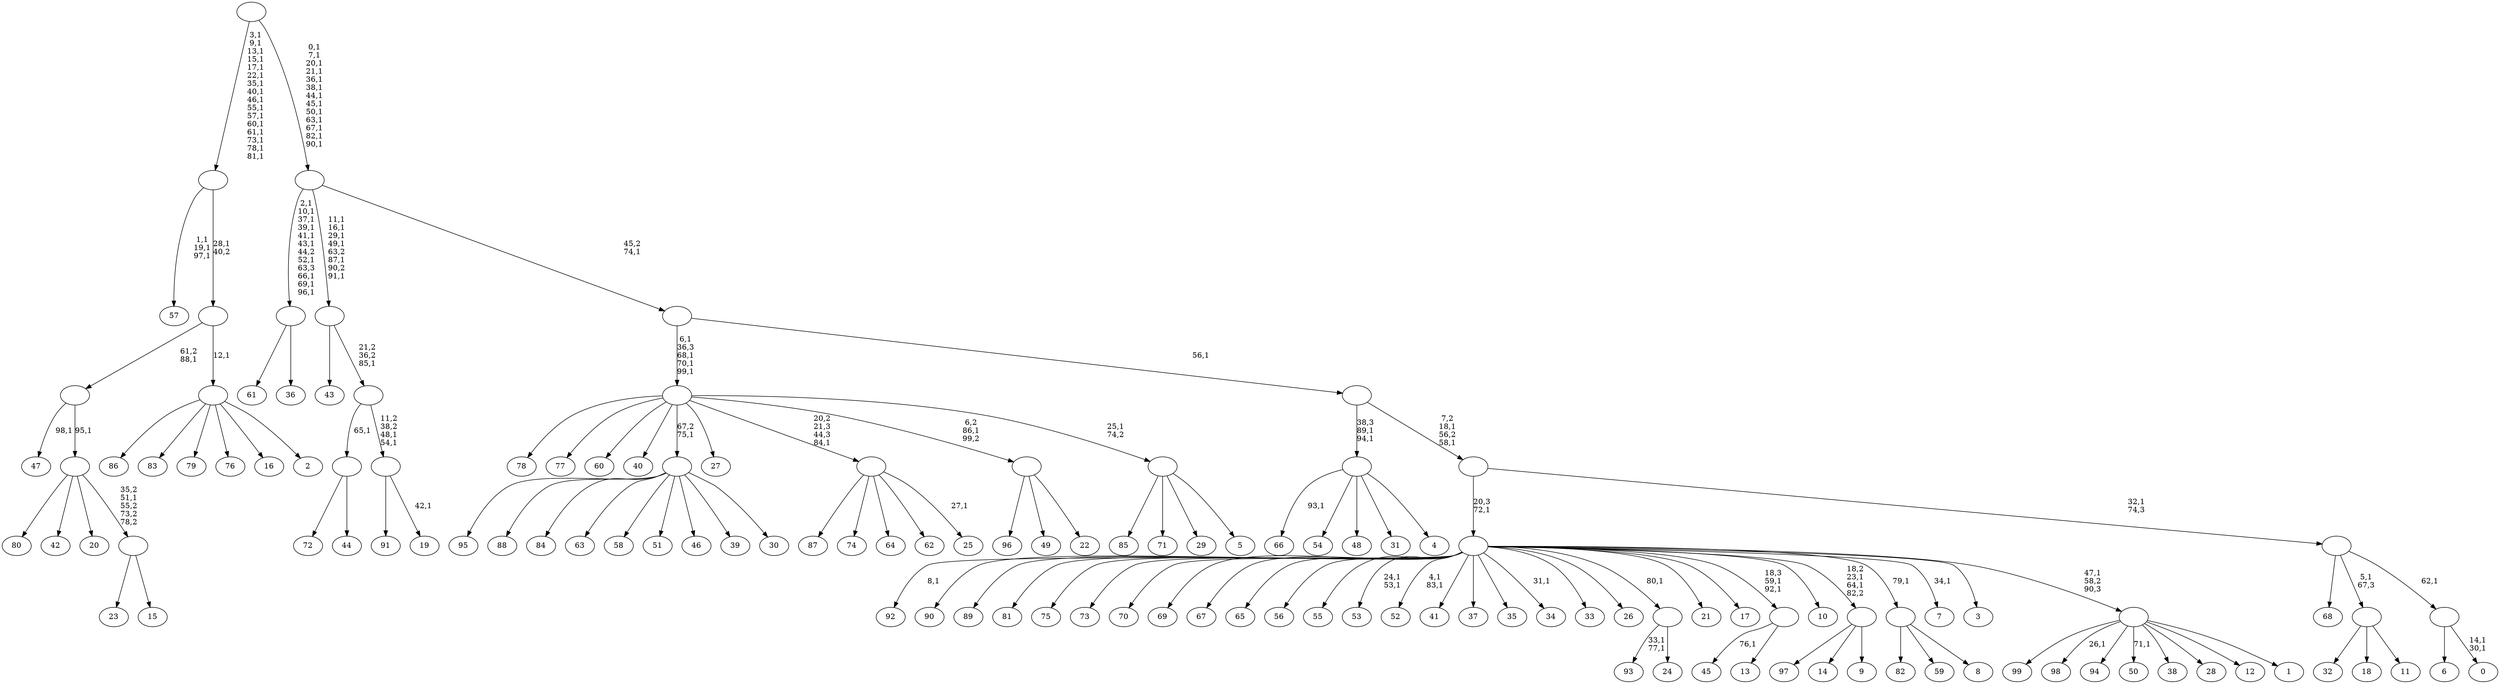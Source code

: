 digraph T {
	200 [label="99"]
	199 [label="98"]
	197 [label="97"]
	196 [label="96"]
	195 [label="95"]
	194 [label="94"]
	193 [label="93"]
	190 [label="92"]
	188 [label="91"]
	187 [label="90"]
	186 [label="89"]
	185 [label="88"]
	184 [label="87"]
	183 [label="86"]
	182 [label="85"]
	181 [label="84"]
	180 [label="83"]
	179 [label="82"]
	178 [label="81"]
	177 [label="80"]
	176 [label="79"]
	175 [label="78"]
	174 [label="77"]
	173 [label="76"]
	172 [label="75"]
	171 [label="74"]
	170 [label="73"]
	169 [label="72"]
	168 [label="71"]
	167 [label="70"]
	166 [label="69"]
	165 [label="68"]
	164 [label="67"]
	163 [label="66"]
	161 [label="65"]
	160 [label="64"]
	159 [label="63"]
	158 [label="62"]
	157 [label="61"]
	156 [label="60"]
	155 [label="59"]
	154 [label="58"]
	153 [label="57"]
	149 [label="56"]
	148 [label="55"]
	147 [label="54"]
	146 [label="53"]
	143 [label="52"]
	140 [label="51"]
	139 [label="50"]
	137 [label="49"]
	136 [label="48"]
	135 [label="47"]
	133 [label="46"]
	132 [label="45"]
	130 [label="44"]
	129 [label=""]
	128 [label="43"]
	127 [label="42"]
	126 [label="41"]
	125 [label="40"]
	124 [label="39"]
	123 [label="38"]
	122 [label="37"]
	121 [label="36"]
	120 [label=""]
	110 [label="35"]
	109 [label="34"]
	107 [label="33"]
	106 [label="32"]
	105 [label="31"]
	104 [label="30"]
	103 [label=""]
	102 [label="29"]
	101 [label="28"]
	100 [label="27"]
	99 [label="26"]
	98 [label="25"]
	96 [label=""]
	95 [label="24"]
	94 [label=""]
	93 [label="23"]
	92 [label="22"]
	91 [label=""]
	90 [label="21"]
	89 [label="20"]
	88 [label="19"]
	86 [label=""]
	84 [label=""]
	83 [label=""]
	77 [label="18"]
	76 [label="17"]
	75 [label="16"]
	74 [label="15"]
	73 [label=""]
	72 [label=""]
	71 [label=""]
	70 [label="14"]
	69 [label="13"]
	68 [label=""]
	66 [label="12"]
	65 [label="11"]
	64 [label=""]
	63 [label="10"]
	62 [label="9"]
	61 [label=""]
	59 [label="8"]
	58 [label=""]
	57 [label="7"]
	55 [label="6"]
	54 [label="5"]
	53 [label=""]
	52 [label=""]
	48 [label="4"]
	47 [label=""]
	45 [label="3"]
	44 [label="2"]
	43 [label=""]
	42 [label=""]
	41 [label=""]
	25 [label="1"]
	24 [label=""]
	23 [label=""]
	22 [label="0"]
	19 [label=""]
	18 [label=""]
	17 [label=""]
	15 [label=""]
	14 [label=""]
	13 [label=""]
	0 [label=""]
	129 -> 169 [label=""]
	129 -> 130 [label=""]
	120 -> 157 [label=""]
	120 -> 121 [label=""]
	103 -> 195 [label=""]
	103 -> 185 [label=""]
	103 -> 181 [label=""]
	103 -> 159 [label=""]
	103 -> 154 [label=""]
	103 -> 140 [label=""]
	103 -> 133 [label=""]
	103 -> 124 [label=""]
	103 -> 104 [label=""]
	96 -> 98 [label="27,1"]
	96 -> 184 [label=""]
	96 -> 171 [label=""]
	96 -> 160 [label=""]
	96 -> 158 [label=""]
	94 -> 193 [label="33,1\n77,1"]
	94 -> 95 [label=""]
	91 -> 196 [label=""]
	91 -> 137 [label=""]
	91 -> 92 [label=""]
	86 -> 88 [label="42,1"]
	86 -> 188 [label=""]
	84 -> 86 [label="11,2\n38,2\n48,1\n54,1"]
	84 -> 129 [label="65,1"]
	83 -> 128 [label=""]
	83 -> 84 [label="21,2\n36,2\n85,1"]
	73 -> 93 [label=""]
	73 -> 74 [label=""]
	72 -> 177 [label=""]
	72 -> 127 [label=""]
	72 -> 89 [label=""]
	72 -> 73 [label="35,2\n51,1\n55,2\n73,2\n78,2"]
	71 -> 135 [label="98,1"]
	71 -> 72 [label="95,1"]
	68 -> 132 [label="76,1"]
	68 -> 69 [label=""]
	64 -> 106 [label=""]
	64 -> 77 [label=""]
	64 -> 65 [label=""]
	61 -> 197 [label=""]
	61 -> 70 [label=""]
	61 -> 62 [label=""]
	58 -> 179 [label=""]
	58 -> 155 [label=""]
	58 -> 59 [label=""]
	53 -> 182 [label=""]
	53 -> 168 [label=""]
	53 -> 102 [label=""]
	53 -> 54 [label=""]
	52 -> 175 [label=""]
	52 -> 174 [label=""]
	52 -> 156 [label=""]
	52 -> 125 [label=""]
	52 -> 103 [label="67,2\n75,1"]
	52 -> 100 [label=""]
	52 -> 96 [label="20,2\n21,3\n44,3\n84,1"]
	52 -> 91 [label="6,2\n86,1\n99,2"]
	52 -> 53 [label="25,1\n74,2"]
	47 -> 163 [label="93,1"]
	47 -> 147 [label=""]
	47 -> 136 [label=""]
	47 -> 105 [label=""]
	47 -> 48 [label=""]
	43 -> 183 [label=""]
	43 -> 180 [label=""]
	43 -> 176 [label=""]
	43 -> 173 [label=""]
	43 -> 75 [label=""]
	43 -> 44 [label=""]
	42 -> 71 [label="61,2\n88,1"]
	42 -> 43 [label="12,1"]
	41 -> 153 [label="1,1\n19,1\n97,1"]
	41 -> 42 [label="28,1\n40,2"]
	24 -> 139 [label="71,1"]
	24 -> 199 [label="26,1"]
	24 -> 200 [label=""]
	24 -> 194 [label=""]
	24 -> 123 [label=""]
	24 -> 101 [label=""]
	24 -> 66 [label=""]
	24 -> 25 [label=""]
	23 -> 57 [label="34,1"]
	23 -> 61 [label="18,2\n23,1\n64,1\n82,2"]
	23 -> 68 [label="18,3\n59,1\n92,1"]
	23 -> 109 [label="31,1"]
	23 -> 143 [label="4,1\n83,1"]
	23 -> 146 [label="24,1\n53,1"]
	23 -> 190 [label="8,1"]
	23 -> 187 [label=""]
	23 -> 186 [label=""]
	23 -> 178 [label=""]
	23 -> 172 [label=""]
	23 -> 170 [label=""]
	23 -> 167 [label=""]
	23 -> 166 [label=""]
	23 -> 164 [label=""]
	23 -> 161 [label=""]
	23 -> 149 [label=""]
	23 -> 148 [label=""]
	23 -> 126 [label=""]
	23 -> 122 [label=""]
	23 -> 110 [label=""]
	23 -> 107 [label=""]
	23 -> 99 [label=""]
	23 -> 94 [label="80,1"]
	23 -> 90 [label=""]
	23 -> 76 [label=""]
	23 -> 63 [label=""]
	23 -> 58 [label="79,1"]
	23 -> 45 [label=""]
	23 -> 24 [label="47,1\n58,2\n90,3"]
	19 -> 22 [label="14,1\n30,1"]
	19 -> 55 [label=""]
	18 -> 165 [label=""]
	18 -> 64 [label="5,1\n67,3"]
	18 -> 19 [label="62,1"]
	17 -> 23 [label="20,3\n72,1"]
	17 -> 18 [label="32,1\n74,3"]
	15 -> 17 [label="7,2\n18,1\n56,2\n58,1"]
	15 -> 47 [label="38,3\n89,1\n94,1"]
	14 -> 52 [label="6,1\n36,3\n68,1\n70,1\n99,1"]
	14 -> 15 [label="56,1"]
	13 -> 83 [label="11,1\n16,1\n29,1\n49,1\n63,2\n87,1\n90,2\n91,1"]
	13 -> 120 [label="2,1\n10,1\n37,1\n39,1\n41,1\n43,1\n44,2\n52,1\n63,3\n66,1\n69,1\n96,1"]
	13 -> 14 [label="45,2\n74,1"]
	0 -> 13 [label="0,1\n7,1\n20,1\n21,1\n36,1\n38,1\n44,1\n45,1\n50,1\n63,1\n67,1\n82,1\n90,1"]
	0 -> 41 [label="3,1\n9,1\n13,1\n15,1\n17,1\n22,1\n35,1\n40,1\n46,1\n55,1\n57,1\n60,1\n61,1\n73,1\n78,1\n81,1"]
}
